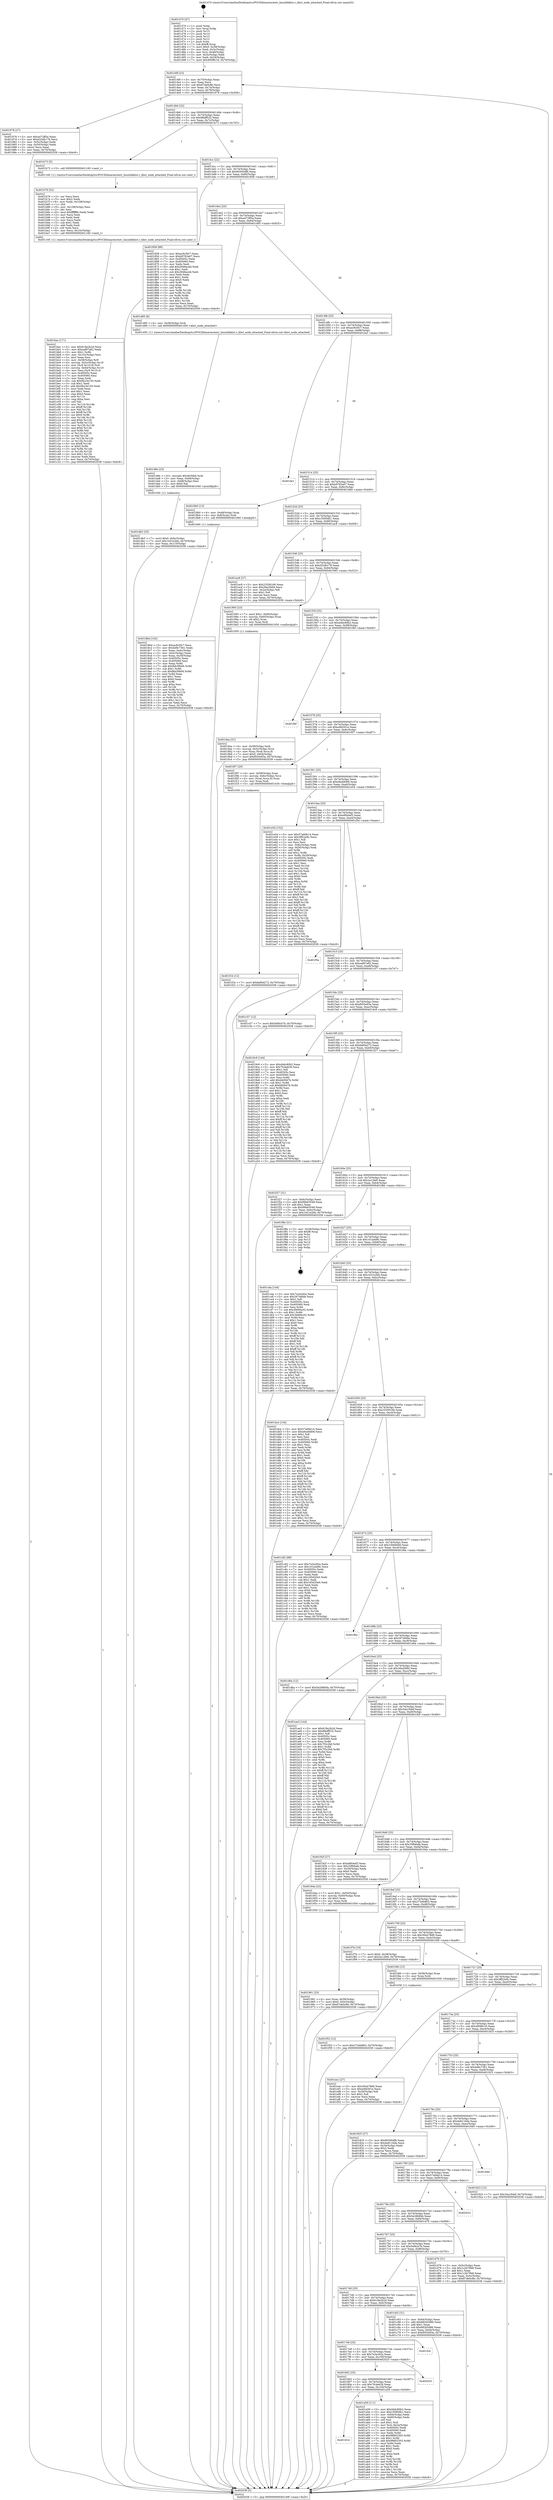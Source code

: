 digraph "0x401470" {
  label = "0x401470 (/mnt/c/Users/mathe/Desktop/tcc/POCII/binaries/extr_linuxlibklist.c_klist_node_attached_Final-ollvm.out::main(0))"
  labelloc = "t"
  node[shape=record]

  Entry [label="",width=0.3,height=0.3,shape=circle,fillcolor=black,style=filled]
  "0x40149f" [label="{
     0x40149f [23]\l
     | [instrs]\l
     &nbsp;&nbsp;0x40149f \<+3\>: mov -0x70(%rbp),%eax\l
     &nbsp;&nbsp;0x4014a2 \<+2\>: mov %eax,%ecx\l
     &nbsp;&nbsp;0x4014a4 \<+6\>: sub $0x87de0c8b,%ecx\l
     &nbsp;&nbsp;0x4014aa \<+3\>: mov %eax,-0x74(%rbp)\l
     &nbsp;&nbsp;0x4014ad \<+3\>: mov %ecx,-0x78(%rbp)\l
     &nbsp;&nbsp;0x4014b0 \<+6\>: je 0000000000401978 \<main+0x508\>\l
  }"]
  "0x401978" [label="{
     0x401978 [27]\l
     | [instrs]\l
     &nbsp;&nbsp;0x401978 \<+5\>: mov $0xa472ff3a,%eax\l
     &nbsp;&nbsp;0x40197d \<+5\>: mov $0xd32db178,%ecx\l
     &nbsp;&nbsp;0x401982 \<+3\>: mov -0x5c(%rbp),%edx\l
     &nbsp;&nbsp;0x401985 \<+3\>: cmp -0x50(%rbp),%edx\l
     &nbsp;&nbsp;0x401988 \<+3\>: cmovl %ecx,%eax\l
     &nbsp;&nbsp;0x40198b \<+3\>: mov %eax,-0x70(%rbp)\l
     &nbsp;&nbsp;0x40198e \<+5\>: jmp 0000000000402038 \<main+0xbc8\>\l
  }"]
  "0x4014b6" [label="{
     0x4014b6 [22]\l
     | [instrs]\l
     &nbsp;&nbsp;0x4014b6 \<+5\>: jmp 00000000004014bb \<main+0x4b\>\l
     &nbsp;&nbsp;0x4014bb \<+3\>: mov -0x74(%rbp),%eax\l
     &nbsp;&nbsp;0x4014be \<+5\>: sub $0x88eff532,%eax\l
     &nbsp;&nbsp;0x4014c3 \<+3\>: mov %eax,-0x7c(%rbp)\l
     &nbsp;&nbsp;0x4014c6 \<+6\>: je 0000000000401b73 \<main+0x703\>\l
  }"]
  Exit [label="",width=0.3,height=0.3,shape=circle,fillcolor=black,style=filled,peripheries=2]
  "0x401b73" [label="{
     0x401b73 [5]\l
     | [instrs]\l
     &nbsp;&nbsp;0x401b73 \<+5\>: call 0000000000401160 \<next_i\>\l
     | [calls]\l
     &nbsp;&nbsp;0x401160 \{1\} (/mnt/c/Users/mathe/Desktop/tcc/POCII/binaries/extr_linuxlibklist.c_klist_node_attached_Final-ollvm.out::next_i)\l
  }"]
  "0x4014cc" [label="{
     0x4014cc [22]\l
     | [instrs]\l
     &nbsp;&nbsp;0x4014cc \<+5\>: jmp 00000000004014d1 \<main+0x61\>\l
     &nbsp;&nbsp;0x4014d1 \<+3\>: mov -0x74(%rbp),%eax\l
     &nbsp;&nbsp;0x4014d4 \<+5\>: sub $0x90300dfb,%eax\l
     &nbsp;&nbsp;0x4014d9 \<+3\>: mov %eax,-0x80(%rbp)\l
     &nbsp;&nbsp;0x4014dc \<+6\>: je 0000000000401858 \<main+0x3e8\>\l
  }"]
  "0x401f52" [label="{
     0x401f52 [12]\l
     | [instrs]\l
     &nbsp;&nbsp;0x401f52 \<+7\>: movl $0x3744b863,-0x70(%rbp)\l
     &nbsp;&nbsp;0x401f59 \<+5\>: jmp 0000000000402038 \<main+0xbc8\>\l
  }"]
  "0x401858" [label="{
     0x401858 [88]\l
     | [instrs]\l
     &nbsp;&nbsp;0x401858 \<+5\>: mov $0xac9c5fc7,%eax\l
     &nbsp;&nbsp;0x40185d \<+5\>: mov $0xb9783a07,%ecx\l
     &nbsp;&nbsp;0x401862 \<+7\>: mov 0x40505c,%edx\l
     &nbsp;&nbsp;0x401869 \<+7\>: mov 0x405060,%esi\l
     &nbsp;&nbsp;0x401870 \<+2\>: mov %edx,%edi\l
     &nbsp;&nbsp;0x401872 \<+6\>: add $0x2948acdd,%edi\l
     &nbsp;&nbsp;0x401878 \<+3\>: sub $0x1,%edi\l
     &nbsp;&nbsp;0x40187b \<+6\>: sub $0x2948acdd,%edi\l
     &nbsp;&nbsp;0x401881 \<+3\>: imul %edi,%edx\l
     &nbsp;&nbsp;0x401884 \<+3\>: and $0x1,%edx\l
     &nbsp;&nbsp;0x401887 \<+3\>: cmp $0x0,%edx\l
     &nbsp;&nbsp;0x40188a \<+4\>: sete %r8b\l
     &nbsp;&nbsp;0x40188e \<+3\>: cmp $0xa,%esi\l
     &nbsp;&nbsp;0x401891 \<+4\>: setl %r9b\l
     &nbsp;&nbsp;0x401895 \<+3\>: mov %r8b,%r10b\l
     &nbsp;&nbsp;0x401898 \<+3\>: and %r9b,%r10b\l
     &nbsp;&nbsp;0x40189b \<+3\>: xor %r9b,%r8b\l
     &nbsp;&nbsp;0x40189e \<+3\>: or %r8b,%r10b\l
     &nbsp;&nbsp;0x4018a1 \<+4\>: test $0x1,%r10b\l
     &nbsp;&nbsp;0x4018a5 \<+3\>: cmovne %ecx,%eax\l
     &nbsp;&nbsp;0x4018a8 \<+3\>: mov %eax,-0x70(%rbp)\l
     &nbsp;&nbsp;0x4018ab \<+5\>: jmp 0000000000402038 \<main+0xbc8\>\l
  }"]
  "0x4014e2" [label="{
     0x4014e2 [25]\l
     | [instrs]\l
     &nbsp;&nbsp;0x4014e2 \<+5\>: jmp 00000000004014e7 \<main+0x77\>\l
     &nbsp;&nbsp;0x4014e7 \<+3\>: mov -0x74(%rbp),%eax\l
     &nbsp;&nbsp;0x4014ea \<+5\>: sub $0xa472ff3a,%eax\l
     &nbsp;&nbsp;0x4014ef \<+6\>: mov %eax,-0x84(%rbp)\l
     &nbsp;&nbsp;0x4014f5 \<+6\>: je 0000000000401d95 \<main+0x925\>\l
  }"]
  "0x401f1b" [label="{
     0x401f1b [12]\l
     | [instrs]\l
     &nbsp;&nbsp;0x401f1b \<+7\>: movl $0xfa80d272,-0x70(%rbp)\l
     &nbsp;&nbsp;0x401f22 \<+5\>: jmp 0000000000402038 \<main+0xbc8\>\l
  }"]
  "0x401d95" [label="{
     0x401d95 [9]\l
     | [instrs]\l
     &nbsp;&nbsp;0x401d95 \<+4\>: mov -0x58(%rbp),%rdi\l
     &nbsp;&nbsp;0x401d99 \<+5\>: call 0000000000401450 \<klist_node_attached\>\l
     | [calls]\l
     &nbsp;&nbsp;0x401450 \{1\} (/mnt/c/Users/mathe/Desktop/tcc/POCII/binaries/extr_linuxlibklist.c_klist_node_attached_Final-ollvm.out::klist_node_attached)\l
  }"]
  "0x4014fb" [label="{
     0x4014fb [25]\l
     | [instrs]\l
     &nbsp;&nbsp;0x4014fb \<+5\>: jmp 0000000000401500 \<main+0x90\>\l
     &nbsp;&nbsp;0x401500 \<+3\>: mov -0x74(%rbp),%eax\l
     &nbsp;&nbsp;0x401503 \<+5\>: sub $0xac9c5fc7,%eax\l
     &nbsp;&nbsp;0x401508 \<+6\>: mov %eax,-0x88(%rbp)\l
     &nbsp;&nbsp;0x40150e \<+6\>: je 0000000000401fa3 \<main+0xb33\>\l
  }"]
  "0x401db5" [label="{
     0x401db5 [25]\l
     | [instrs]\l
     &nbsp;&nbsp;0x401db5 \<+7\>: movl $0x0,-0x6c(%rbp)\l
     &nbsp;&nbsp;0x401dbc \<+7\>: movl $0x1e51e2bb,-0x70(%rbp)\l
     &nbsp;&nbsp;0x401dc3 \<+6\>: mov %eax,-0x110(%rbp)\l
     &nbsp;&nbsp;0x401dc9 \<+5\>: jmp 0000000000402038 \<main+0xbc8\>\l
  }"]
  "0x401fa3" [label="{
     0x401fa3\l
  }", style=dashed]
  "0x401514" [label="{
     0x401514 [25]\l
     | [instrs]\l
     &nbsp;&nbsp;0x401514 \<+5\>: jmp 0000000000401519 \<main+0xa9\>\l
     &nbsp;&nbsp;0x401519 \<+3\>: mov -0x74(%rbp),%eax\l
     &nbsp;&nbsp;0x40151c \<+5\>: sub $0xb9783a07,%eax\l
     &nbsp;&nbsp;0x401521 \<+6\>: mov %eax,-0x8c(%rbp)\l
     &nbsp;&nbsp;0x401527 \<+6\>: je 00000000004018b0 \<main+0x440\>\l
  }"]
  "0x401d9e" [label="{
     0x401d9e [23]\l
     | [instrs]\l
     &nbsp;&nbsp;0x401d9e \<+10\>: movabs $0x4030b6,%rdi\l
     &nbsp;&nbsp;0x401da8 \<+3\>: mov %eax,-0x68(%rbp)\l
     &nbsp;&nbsp;0x401dab \<+3\>: mov -0x68(%rbp),%esi\l
     &nbsp;&nbsp;0x401dae \<+2\>: mov $0x0,%al\l
     &nbsp;&nbsp;0x401db0 \<+5\>: call 0000000000401040 \<printf@plt\>\l
     | [calls]\l
     &nbsp;&nbsp;0x401040 \{1\} (unknown)\l
  }"]
  "0x4018b0" [label="{
     0x4018b0 [13]\l
     | [instrs]\l
     &nbsp;&nbsp;0x4018b0 \<+4\>: mov -0x48(%rbp),%rax\l
     &nbsp;&nbsp;0x4018b4 \<+4\>: mov 0x8(%rax),%rdi\l
     &nbsp;&nbsp;0x4018b8 \<+5\>: call 0000000000401060 \<atoi@plt\>\l
     | [calls]\l
     &nbsp;&nbsp;0x401060 \{1\} (unknown)\l
  }"]
  "0x40152d" [label="{
     0x40152d [25]\l
     | [instrs]\l
     &nbsp;&nbsp;0x40152d \<+5\>: jmp 0000000000401532 \<main+0xc2\>\l
     &nbsp;&nbsp;0x401532 \<+3\>: mov -0x74(%rbp),%eax\l
     &nbsp;&nbsp;0x401535 \<+5\>: sub $0xc3590db1,%eax\l
     &nbsp;&nbsp;0x40153a \<+6\>: mov %eax,-0x90(%rbp)\l
     &nbsp;&nbsp;0x401540 \<+6\>: je 0000000000401ac8 \<main+0x658\>\l
  }"]
  "0x401bac" [label="{
     0x401bac [171]\l
     | [instrs]\l
     &nbsp;&nbsp;0x401bac \<+5\>: mov $0x618e2b2d,%ecx\l
     &nbsp;&nbsp;0x401bb1 \<+5\>: mov $0xeaf97a62,%edx\l
     &nbsp;&nbsp;0x401bb6 \<+3\>: mov $0x1,%r8b\l
     &nbsp;&nbsp;0x401bb9 \<+6\>: mov -0x10c(%rbp),%esi\l
     &nbsp;&nbsp;0x401bbf \<+3\>: imul %eax,%esi\l
     &nbsp;&nbsp;0x401bc2 \<+4\>: mov -0x58(%rbp),%r9\l
     &nbsp;&nbsp;0x401bc6 \<+4\>: movslq -0x5c(%rbp),%r10\l
     &nbsp;&nbsp;0x401bca \<+4\>: mov (%r9,%r10,8),%r9\l
     &nbsp;&nbsp;0x401bce \<+4\>: movslq -0x64(%rbp),%r10\l
     &nbsp;&nbsp;0x401bd2 \<+4\>: mov %esi,(%r9,%r10,4)\l
     &nbsp;&nbsp;0x401bd6 \<+7\>: mov 0x40505c,%eax\l
     &nbsp;&nbsp;0x401bdd \<+7\>: mov 0x405060,%esi\l
     &nbsp;&nbsp;0x401be4 \<+2\>: mov %eax,%edi\l
     &nbsp;&nbsp;0x401be6 \<+6\>: sub $0x9b23e150,%edi\l
     &nbsp;&nbsp;0x401bec \<+3\>: sub $0x1,%edi\l
     &nbsp;&nbsp;0x401bef \<+6\>: add $0x9b23e150,%edi\l
     &nbsp;&nbsp;0x401bf5 \<+3\>: imul %edi,%eax\l
     &nbsp;&nbsp;0x401bf8 \<+3\>: and $0x1,%eax\l
     &nbsp;&nbsp;0x401bfb \<+3\>: cmp $0x0,%eax\l
     &nbsp;&nbsp;0x401bfe \<+4\>: sete %r11b\l
     &nbsp;&nbsp;0x401c02 \<+3\>: cmp $0xa,%esi\l
     &nbsp;&nbsp;0x401c05 \<+3\>: setl %bl\l
     &nbsp;&nbsp;0x401c08 \<+3\>: mov %r11b,%r14b\l
     &nbsp;&nbsp;0x401c0b \<+4\>: xor $0xff,%r14b\l
     &nbsp;&nbsp;0x401c0f \<+3\>: mov %bl,%r15b\l
     &nbsp;&nbsp;0x401c12 \<+4\>: xor $0xff,%r15b\l
     &nbsp;&nbsp;0x401c16 \<+4\>: xor $0x0,%r8b\l
     &nbsp;&nbsp;0x401c1a \<+3\>: mov %r14b,%r12b\l
     &nbsp;&nbsp;0x401c1d \<+4\>: and $0x0,%r12b\l
     &nbsp;&nbsp;0x401c21 \<+3\>: and %r8b,%r11b\l
     &nbsp;&nbsp;0x401c24 \<+3\>: mov %r15b,%r13b\l
     &nbsp;&nbsp;0x401c27 \<+4\>: and $0x0,%r13b\l
     &nbsp;&nbsp;0x401c2b \<+3\>: and %r8b,%bl\l
     &nbsp;&nbsp;0x401c2e \<+3\>: or %r11b,%r12b\l
     &nbsp;&nbsp;0x401c31 \<+3\>: or %bl,%r13b\l
     &nbsp;&nbsp;0x401c34 \<+3\>: xor %r13b,%r12b\l
     &nbsp;&nbsp;0x401c37 \<+3\>: or %r15b,%r14b\l
     &nbsp;&nbsp;0x401c3a \<+4\>: xor $0xff,%r14b\l
     &nbsp;&nbsp;0x401c3e \<+4\>: or $0x0,%r8b\l
     &nbsp;&nbsp;0x401c42 \<+3\>: and %r8b,%r14b\l
     &nbsp;&nbsp;0x401c45 \<+3\>: or %r14b,%r12b\l
     &nbsp;&nbsp;0x401c48 \<+4\>: test $0x1,%r12b\l
     &nbsp;&nbsp;0x401c4c \<+3\>: cmovne %edx,%ecx\l
     &nbsp;&nbsp;0x401c4f \<+3\>: mov %ecx,-0x70(%rbp)\l
     &nbsp;&nbsp;0x401c52 \<+5\>: jmp 0000000000402038 \<main+0xbc8\>\l
  }"]
  "0x401ac8" [label="{
     0x401ac8 [27]\l
     | [instrs]\l
     &nbsp;&nbsp;0x401ac8 \<+5\>: mov $0x23356166,%eax\l
     &nbsp;&nbsp;0x401acd \<+5\>: mov $0x26a2f484,%ecx\l
     &nbsp;&nbsp;0x401ad2 \<+3\>: mov -0x2a(%rbp),%dl\l
     &nbsp;&nbsp;0x401ad5 \<+3\>: test $0x1,%dl\l
     &nbsp;&nbsp;0x401ad8 \<+3\>: cmovne %ecx,%eax\l
     &nbsp;&nbsp;0x401adb \<+3\>: mov %eax,-0x70(%rbp)\l
     &nbsp;&nbsp;0x401ade \<+5\>: jmp 0000000000402038 \<main+0xbc8\>\l
  }"]
  "0x401546" [label="{
     0x401546 [25]\l
     | [instrs]\l
     &nbsp;&nbsp;0x401546 \<+5\>: jmp 000000000040154b \<main+0xdb\>\l
     &nbsp;&nbsp;0x40154b \<+3\>: mov -0x74(%rbp),%eax\l
     &nbsp;&nbsp;0x40154e \<+5\>: sub $0xd32db178,%eax\l
     &nbsp;&nbsp;0x401553 \<+6\>: mov %eax,-0x94(%rbp)\l
     &nbsp;&nbsp;0x401559 \<+6\>: je 0000000000401993 \<main+0x523\>\l
  }"]
  "0x401b78" [label="{
     0x401b78 [52]\l
     | [instrs]\l
     &nbsp;&nbsp;0x401b78 \<+2\>: xor %ecx,%ecx\l
     &nbsp;&nbsp;0x401b7a \<+5\>: mov $0x2,%edx\l
     &nbsp;&nbsp;0x401b7f \<+6\>: mov %edx,-0x108(%rbp)\l
     &nbsp;&nbsp;0x401b85 \<+1\>: cltd\l
     &nbsp;&nbsp;0x401b86 \<+6\>: mov -0x108(%rbp),%esi\l
     &nbsp;&nbsp;0x401b8c \<+2\>: idiv %esi\l
     &nbsp;&nbsp;0x401b8e \<+6\>: imul $0xfffffffe,%edx,%edx\l
     &nbsp;&nbsp;0x401b94 \<+2\>: mov %ecx,%edi\l
     &nbsp;&nbsp;0x401b96 \<+2\>: sub %edx,%edi\l
     &nbsp;&nbsp;0x401b98 \<+2\>: mov %ecx,%edx\l
     &nbsp;&nbsp;0x401b9a \<+3\>: sub $0x1,%edx\l
     &nbsp;&nbsp;0x401b9d \<+2\>: add %edx,%edi\l
     &nbsp;&nbsp;0x401b9f \<+2\>: sub %edi,%ecx\l
     &nbsp;&nbsp;0x401ba1 \<+6\>: mov %ecx,-0x10c(%rbp)\l
     &nbsp;&nbsp;0x401ba7 \<+5\>: call 0000000000401160 \<next_i\>\l
     | [calls]\l
     &nbsp;&nbsp;0x401160 \{1\} (/mnt/c/Users/mathe/Desktop/tcc/POCII/binaries/extr_linuxlibklist.c_klist_node_attached_Final-ollvm.out::next_i)\l
  }"]
  "0x401993" [label="{
     0x401993 [23]\l
     | [instrs]\l
     &nbsp;&nbsp;0x401993 \<+7\>: movl $0x1,-0x60(%rbp)\l
     &nbsp;&nbsp;0x40199a \<+4\>: movslq -0x60(%rbp),%rax\l
     &nbsp;&nbsp;0x40199e \<+4\>: shl $0x2,%rax\l
     &nbsp;&nbsp;0x4019a2 \<+3\>: mov %rax,%rdi\l
     &nbsp;&nbsp;0x4019a5 \<+5\>: call 0000000000401050 \<malloc@plt\>\l
     | [calls]\l
     &nbsp;&nbsp;0x401050 \{1\} (unknown)\l
  }"]
  "0x40155f" [label="{
     0x40155f [25]\l
     | [instrs]\l
     &nbsp;&nbsp;0x40155f \<+5\>: jmp 0000000000401564 \<main+0xf4\>\l
     &nbsp;&nbsp;0x401564 \<+3\>: mov -0x74(%rbp),%eax\l
     &nbsp;&nbsp;0x401567 \<+5\>: sub $0xd4dc80b2,%eax\l
     &nbsp;&nbsp;0x40156c \<+6\>: mov %eax,-0x98(%rbp)\l
     &nbsp;&nbsp;0x401572 \<+6\>: je 0000000000401fbf \<main+0xb4f\>\l
  }"]
  "0x40181b" [label="{
     0x40181b\l
  }", style=dashed]
  "0x401fbf" [label="{
     0x401fbf\l
  }", style=dashed]
  "0x401578" [label="{
     0x401578 [25]\l
     | [instrs]\l
     &nbsp;&nbsp;0x401578 \<+5\>: jmp 000000000040157d \<main+0x10d\>\l
     &nbsp;&nbsp;0x40157d \<+3\>: mov -0x74(%rbp),%eax\l
     &nbsp;&nbsp;0x401580 \<+5\>: sub $0xe4fd301e,%eax\l
     &nbsp;&nbsp;0x401585 \<+6\>: mov %eax,-0x9c(%rbp)\l
     &nbsp;&nbsp;0x40158b \<+6\>: je 0000000000401f07 \<main+0xa97\>\l
  }"]
  "0x401a59" [label="{
     0x401a59 [111]\l
     | [instrs]\l
     &nbsp;&nbsp;0x401a59 \<+5\>: mov $0xd4dc80b2,%eax\l
     &nbsp;&nbsp;0x401a5e \<+5\>: mov $0xc3590db1,%ecx\l
     &nbsp;&nbsp;0x401a63 \<+3\>: mov -0x64(%rbp),%edx\l
     &nbsp;&nbsp;0x401a66 \<+3\>: cmp -0x60(%rbp),%edx\l
     &nbsp;&nbsp;0x401a69 \<+4\>: setl %sil\l
     &nbsp;&nbsp;0x401a6d \<+4\>: and $0x1,%sil\l
     &nbsp;&nbsp;0x401a71 \<+4\>: mov %sil,-0x2a(%rbp)\l
     &nbsp;&nbsp;0x401a75 \<+7\>: mov 0x40505c,%edx\l
     &nbsp;&nbsp;0x401a7c \<+7\>: mov 0x405060,%edi\l
     &nbsp;&nbsp;0x401a83 \<+3\>: mov %edx,%r8d\l
     &nbsp;&nbsp;0x401a86 \<+7\>: sub $0x98802303,%r8d\l
     &nbsp;&nbsp;0x401a8d \<+4\>: sub $0x1,%r8d\l
     &nbsp;&nbsp;0x401a91 \<+7\>: add $0x98802303,%r8d\l
     &nbsp;&nbsp;0x401a98 \<+4\>: imul %r8d,%edx\l
     &nbsp;&nbsp;0x401a9c \<+3\>: and $0x1,%edx\l
     &nbsp;&nbsp;0x401a9f \<+3\>: cmp $0x0,%edx\l
     &nbsp;&nbsp;0x401aa2 \<+4\>: sete %sil\l
     &nbsp;&nbsp;0x401aa6 \<+3\>: cmp $0xa,%edi\l
     &nbsp;&nbsp;0x401aa9 \<+4\>: setl %r9b\l
     &nbsp;&nbsp;0x401aad \<+3\>: mov %sil,%r10b\l
     &nbsp;&nbsp;0x401ab0 \<+3\>: and %r9b,%r10b\l
     &nbsp;&nbsp;0x401ab3 \<+3\>: xor %r9b,%sil\l
     &nbsp;&nbsp;0x401ab6 \<+3\>: or %sil,%r10b\l
     &nbsp;&nbsp;0x401ab9 \<+4\>: test $0x1,%r10b\l
     &nbsp;&nbsp;0x401abd \<+3\>: cmovne %ecx,%eax\l
     &nbsp;&nbsp;0x401ac0 \<+3\>: mov %eax,-0x70(%rbp)\l
     &nbsp;&nbsp;0x401ac3 \<+5\>: jmp 0000000000402038 \<main+0xbc8\>\l
  }"]
  "0x401f07" [label="{
     0x401f07 [20]\l
     | [instrs]\l
     &nbsp;&nbsp;0x401f07 \<+4\>: mov -0x58(%rbp),%rax\l
     &nbsp;&nbsp;0x401f0b \<+4\>: movslq -0x6c(%rbp),%rcx\l
     &nbsp;&nbsp;0x401f0f \<+4\>: mov (%rax,%rcx,8),%rax\l
     &nbsp;&nbsp;0x401f13 \<+3\>: mov %rax,%rdi\l
     &nbsp;&nbsp;0x401f16 \<+5\>: call 0000000000401030 \<free@plt\>\l
     | [calls]\l
     &nbsp;&nbsp;0x401030 \{1\} (unknown)\l
  }"]
  "0x401591" [label="{
     0x401591 [25]\l
     | [instrs]\l
     &nbsp;&nbsp;0x401591 \<+5\>: jmp 0000000000401596 \<main+0x126\>\l
     &nbsp;&nbsp;0x401596 \<+3\>: mov -0x74(%rbp),%eax\l
     &nbsp;&nbsp;0x401599 \<+5\>: sub $0xe6a49d06,%eax\l
     &nbsp;&nbsp;0x40159e \<+6\>: mov %eax,-0xa0(%rbp)\l
     &nbsp;&nbsp;0x4015a4 \<+6\>: je 0000000000401e54 \<main+0x9e4\>\l
  }"]
  "0x401802" [label="{
     0x401802 [25]\l
     | [instrs]\l
     &nbsp;&nbsp;0x401802 \<+5\>: jmp 0000000000401807 \<main+0x397\>\l
     &nbsp;&nbsp;0x401807 \<+3\>: mov -0x74(%rbp),%eax\l
     &nbsp;&nbsp;0x40180a \<+5\>: sub $0x7fc4e628,%eax\l
     &nbsp;&nbsp;0x40180f \<+6\>: mov %eax,-0x104(%rbp)\l
     &nbsp;&nbsp;0x401815 \<+6\>: je 0000000000401a59 \<main+0x5e9\>\l
  }"]
  "0x401e54" [label="{
     0x401e54 [152]\l
     | [instrs]\l
     &nbsp;&nbsp;0x401e54 \<+5\>: mov $0x57a94b14,%eax\l
     &nbsp;&nbsp;0x401e59 \<+5\>: mov $0x3ff22e9c,%ecx\l
     &nbsp;&nbsp;0x401e5e \<+2\>: mov $0x1,%dl\l
     &nbsp;&nbsp;0x401e60 \<+2\>: xor %esi,%esi\l
     &nbsp;&nbsp;0x401e62 \<+3\>: mov -0x6c(%rbp),%edi\l
     &nbsp;&nbsp;0x401e65 \<+3\>: cmp -0x50(%rbp),%edi\l
     &nbsp;&nbsp;0x401e68 \<+4\>: setl %r8b\l
     &nbsp;&nbsp;0x401e6c \<+4\>: and $0x1,%r8b\l
     &nbsp;&nbsp;0x401e70 \<+4\>: mov %r8b,-0x29(%rbp)\l
     &nbsp;&nbsp;0x401e74 \<+7\>: mov 0x40505c,%edi\l
     &nbsp;&nbsp;0x401e7b \<+8\>: mov 0x405060,%r9d\l
     &nbsp;&nbsp;0x401e83 \<+3\>: sub $0x1,%esi\l
     &nbsp;&nbsp;0x401e86 \<+3\>: mov %edi,%r10d\l
     &nbsp;&nbsp;0x401e89 \<+3\>: add %esi,%r10d\l
     &nbsp;&nbsp;0x401e8c \<+4\>: imul %r10d,%edi\l
     &nbsp;&nbsp;0x401e90 \<+3\>: and $0x1,%edi\l
     &nbsp;&nbsp;0x401e93 \<+3\>: cmp $0x0,%edi\l
     &nbsp;&nbsp;0x401e96 \<+4\>: sete %r8b\l
     &nbsp;&nbsp;0x401e9a \<+4\>: cmp $0xa,%r9d\l
     &nbsp;&nbsp;0x401e9e \<+4\>: setl %r11b\l
     &nbsp;&nbsp;0x401ea2 \<+3\>: mov %r8b,%bl\l
     &nbsp;&nbsp;0x401ea5 \<+3\>: xor $0xff,%bl\l
     &nbsp;&nbsp;0x401ea8 \<+3\>: mov %r11b,%r14b\l
     &nbsp;&nbsp;0x401eab \<+4\>: xor $0xff,%r14b\l
     &nbsp;&nbsp;0x401eaf \<+3\>: xor $0x1,%dl\l
     &nbsp;&nbsp;0x401eb2 \<+3\>: mov %bl,%r15b\l
     &nbsp;&nbsp;0x401eb5 \<+4\>: and $0xff,%r15b\l
     &nbsp;&nbsp;0x401eb9 \<+3\>: and %dl,%r8b\l
     &nbsp;&nbsp;0x401ebc \<+3\>: mov %r14b,%r12b\l
     &nbsp;&nbsp;0x401ebf \<+4\>: and $0xff,%r12b\l
     &nbsp;&nbsp;0x401ec3 \<+3\>: and %dl,%r11b\l
     &nbsp;&nbsp;0x401ec6 \<+3\>: or %r8b,%r15b\l
     &nbsp;&nbsp;0x401ec9 \<+3\>: or %r11b,%r12b\l
     &nbsp;&nbsp;0x401ecc \<+3\>: xor %r12b,%r15b\l
     &nbsp;&nbsp;0x401ecf \<+3\>: or %r14b,%bl\l
     &nbsp;&nbsp;0x401ed2 \<+3\>: xor $0xff,%bl\l
     &nbsp;&nbsp;0x401ed5 \<+3\>: or $0x1,%dl\l
     &nbsp;&nbsp;0x401ed8 \<+2\>: and %dl,%bl\l
     &nbsp;&nbsp;0x401eda \<+3\>: or %bl,%r15b\l
     &nbsp;&nbsp;0x401edd \<+4\>: test $0x1,%r15b\l
     &nbsp;&nbsp;0x401ee1 \<+3\>: cmovne %ecx,%eax\l
     &nbsp;&nbsp;0x401ee4 \<+3\>: mov %eax,-0x70(%rbp)\l
     &nbsp;&nbsp;0x401ee7 \<+5\>: jmp 0000000000402038 \<main+0xbc8\>\l
  }"]
  "0x4015aa" [label="{
     0x4015aa [25]\l
     | [instrs]\l
     &nbsp;&nbsp;0x4015aa \<+5\>: jmp 00000000004015af \<main+0x13f\>\l
     &nbsp;&nbsp;0x4015af \<+3\>: mov -0x74(%rbp),%eax\l
     &nbsp;&nbsp;0x4015b2 \<+5\>: sub $0xe9f44ef3,%eax\l
     &nbsp;&nbsp;0x4015b7 \<+6\>: mov %eax,-0xa4(%rbp)\l
     &nbsp;&nbsp;0x4015bd \<+6\>: je 0000000000401f5e \<main+0xaee\>\l
  }"]
  "0x402025" [label="{
     0x402025\l
  }", style=dashed]
  "0x401f5e" [label="{
     0x401f5e\l
  }", style=dashed]
  "0x4015c3" [label="{
     0x4015c3 [25]\l
     | [instrs]\l
     &nbsp;&nbsp;0x4015c3 \<+5\>: jmp 00000000004015c8 \<main+0x158\>\l
     &nbsp;&nbsp;0x4015c8 \<+3\>: mov -0x74(%rbp),%eax\l
     &nbsp;&nbsp;0x4015cb \<+5\>: sub $0xeaf97a62,%eax\l
     &nbsp;&nbsp;0x4015d0 \<+6\>: mov %eax,-0xa8(%rbp)\l
     &nbsp;&nbsp;0x4015d6 \<+6\>: je 0000000000401c57 \<main+0x7e7\>\l
  }"]
  "0x4017e9" [label="{
     0x4017e9 [25]\l
     | [instrs]\l
     &nbsp;&nbsp;0x4017e9 \<+5\>: jmp 00000000004017ee \<main+0x37e\>\l
     &nbsp;&nbsp;0x4017ee \<+3\>: mov -0x74(%rbp),%eax\l
     &nbsp;&nbsp;0x4017f1 \<+5\>: sub $0x7e2ec92a,%eax\l
     &nbsp;&nbsp;0x4017f6 \<+6\>: mov %eax,-0x100(%rbp)\l
     &nbsp;&nbsp;0x4017fc \<+6\>: je 0000000000402025 \<main+0xbb5\>\l
  }"]
  "0x401c57" [label="{
     0x401c57 [12]\l
     | [instrs]\l
     &nbsp;&nbsp;0x401c57 \<+7\>: movl $0x5ef4cb7b,-0x70(%rbp)\l
     &nbsp;&nbsp;0x401c5e \<+5\>: jmp 0000000000402038 \<main+0xbc8\>\l
  }"]
  "0x4015dc" [label="{
     0x4015dc [25]\l
     | [instrs]\l
     &nbsp;&nbsp;0x4015dc \<+5\>: jmp 00000000004015e1 \<main+0x171\>\l
     &nbsp;&nbsp;0x4015e1 \<+3\>: mov -0x74(%rbp),%eax\l
     &nbsp;&nbsp;0x4015e4 \<+5\>: sub $0xf055e93a,%eax\l
     &nbsp;&nbsp;0x4015e9 \<+6\>: mov %eax,-0xac(%rbp)\l
     &nbsp;&nbsp;0x4015ef \<+6\>: je 00000000004019c9 \<main+0x559\>\l
  }"]
  "0x401fcb" [label="{
     0x401fcb\l
  }", style=dashed]
  "0x4019c9" [label="{
     0x4019c9 [144]\l
     | [instrs]\l
     &nbsp;&nbsp;0x4019c9 \<+5\>: mov $0xd4dc80b2,%eax\l
     &nbsp;&nbsp;0x4019ce \<+5\>: mov $0x7fc4e628,%ecx\l
     &nbsp;&nbsp;0x4019d3 \<+2\>: mov $0x1,%dl\l
     &nbsp;&nbsp;0x4019d5 \<+7\>: mov 0x40505c,%esi\l
     &nbsp;&nbsp;0x4019dc \<+7\>: mov 0x405060,%edi\l
     &nbsp;&nbsp;0x4019e3 \<+3\>: mov %esi,%r8d\l
     &nbsp;&nbsp;0x4019e6 \<+7\>: add $0xbb0947b,%r8d\l
     &nbsp;&nbsp;0x4019ed \<+4\>: sub $0x1,%r8d\l
     &nbsp;&nbsp;0x4019f1 \<+7\>: sub $0xbb0947b,%r8d\l
     &nbsp;&nbsp;0x4019f8 \<+4\>: imul %r8d,%esi\l
     &nbsp;&nbsp;0x4019fc \<+3\>: and $0x1,%esi\l
     &nbsp;&nbsp;0x4019ff \<+3\>: cmp $0x0,%esi\l
     &nbsp;&nbsp;0x401a02 \<+4\>: sete %r9b\l
     &nbsp;&nbsp;0x401a06 \<+3\>: cmp $0xa,%edi\l
     &nbsp;&nbsp;0x401a09 \<+4\>: setl %r10b\l
     &nbsp;&nbsp;0x401a0d \<+3\>: mov %r9b,%r11b\l
     &nbsp;&nbsp;0x401a10 \<+4\>: xor $0xff,%r11b\l
     &nbsp;&nbsp;0x401a14 \<+3\>: mov %r10b,%bl\l
     &nbsp;&nbsp;0x401a17 \<+3\>: xor $0xff,%bl\l
     &nbsp;&nbsp;0x401a1a \<+3\>: xor $0x1,%dl\l
     &nbsp;&nbsp;0x401a1d \<+3\>: mov %r11b,%r14b\l
     &nbsp;&nbsp;0x401a20 \<+4\>: and $0xff,%r14b\l
     &nbsp;&nbsp;0x401a24 \<+3\>: and %dl,%r9b\l
     &nbsp;&nbsp;0x401a27 \<+3\>: mov %bl,%r15b\l
     &nbsp;&nbsp;0x401a2a \<+4\>: and $0xff,%r15b\l
     &nbsp;&nbsp;0x401a2e \<+3\>: and %dl,%r10b\l
     &nbsp;&nbsp;0x401a31 \<+3\>: or %r9b,%r14b\l
     &nbsp;&nbsp;0x401a34 \<+3\>: or %r10b,%r15b\l
     &nbsp;&nbsp;0x401a37 \<+3\>: xor %r15b,%r14b\l
     &nbsp;&nbsp;0x401a3a \<+3\>: or %bl,%r11b\l
     &nbsp;&nbsp;0x401a3d \<+4\>: xor $0xff,%r11b\l
     &nbsp;&nbsp;0x401a41 \<+3\>: or $0x1,%dl\l
     &nbsp;&nbsp;0x401a44 \<+3\>: and %dl,%r11b\l
     &nbsp;&nbsp;0x401a47 \<+3\>: or %r11b,%r14b\l
     &nbsp;&nbsp;0x401a4a \<+4\>: test $0x1,%r14b\l
     &nbsp;&nbsp;0x401a4e \<+3\>: cmovne %ecx,%eax\l
     &nbsp;&nbsp;0x401a51 \<+3\>: mov %eax,-0x70(%rbp)\l
     &nbsp;&nbsp;0x401a54 \<+5\>: jmp 0000000000402038 \<main+0xbc8\>\l
  }"]
  "0x4015f5" [label="{
     0x4015f5 [25]\l
     | [instrs]\l
     &nbsp;&nbsp;0x4015f5 \<+5\>: jmp 00000000004015fa \<main+0x18a\>\l
     &nbsp;&nbsp;0x4015fa \<+3\>: mov -0x74(%rbp),%eax\l
     &nbsp;&nbsp;0x4015fd \<+5\>: sub $0xfa80d272,%eax\l
     &nbsp;&nbsp;0x401602 \<+6\>: mov %eax,-0xb0(%rbp)\l
     &nbsp;&nbsp;0x401608 \<+6\>: je 0000000000401f27 \<main+0xab7\>\l
  }"]
  "0x4017d0" [label="{
     0x4017d0 [25]\l
     | [instrs]\l
     &nbsp;&nbsp;0x4017d0 \<+5\>: jmp 00000000004017d5 \<main+0x365\>\l
     &nbsp;&nbsp;0x4017d5 \<+3\>: mov -0x74(%rbp),%eax\l
     &nbsp;&nbsp;0x4017d8 \<+5\>: sub $0x618e2b2d,%eax\l
     &nbsp;&nbsp;0x4017dd \<+6\>: mov %eax,-0xfc(%rbp)\l
     &nbsp;&nbsp;0x4017e3 \<+6\>: je 0000000000401fcb \<main+0xb5b\>\l
  }"]
  "0x401f27" [label="{
     0x401f27 [31]\l
     | [instrs]\l
     &nbsp;&nbsp;0x401f27 \<+3\>: mov -0x6c(%rbp),%eax\l
     &nbsp;&nbsp;0x401f2a \<+5\>: add $0x99b63548,%eax\l
     &nbsp;&nbsp;0x401f2f \<+3\>: add $0x1,%eax\l
     &nbsp;&nbsp;0x401f32 \<+5\>: sub $0x99b63548,%eax\l
     &nbsp;&nbsp;0x401f37 \<+3\>: mov %eax,-0x6c(%rbp)\l
     &nbsp;&nbsp;0x401f3a \<+7\>: movl $0x1e51e2bb,-0x70(%rbp)\l
     &nbsp;&nbsp;0x401f41 \<+5\>: jmp 0000000000402038 \<main+0xbc8\>\l
  }"]
  "0x40160e" [label="{
     0x40160e [25]\l
     | [instrs]\l
     &nbsp;&nbsp;0x40160e \<+5\>: jmp 0000000000401613 \<main+0x1a3\>\l
     &nbsp;&nbsp;0x401613 \<+3\>: mov -0x74(%rbp),%eax\l
     &nbsp;&nbsp;0x401616 \<+5\>: sub $0x2e12fe6,%eax\l
     &nbsp;&nbsp;0x40161b \<+6\>: mov %eax,-0xb4(%rbp)\l
     &nbsp;&nbsp;0x401621 \<+6\>: je 0000000000401f8e \<main+0xb1e\>\l
  }"]
  "0x401c63" [label="{
     0x401c63 [31]\l
     | [instrs]\l
     &nbsp;&nbsp;0x401c63 \<+3\>: mov -0x64(%rbp),%eax\l
     &nbsp;&nbsp;0x401c66 \<+5\>: add $0x682b5d86,%eax\l
     &nbsp;&nbsp;0x401c6b \<+3\>: add $0x1,%eax\l
     &nbsp;&nbsp;0x401c6e \<+5\>: sub $0x682b5d86,%eax\l
     &nbsp;&nbsp;0x401c73 \<+3\>: mov %eax,-0x64(%rbp)\l
     &nbsp;&nbsp;0x401c76 \<+7\>: movl $0xf055e93a,-0x70(%rbp)\l
     &nbsp;&nbsp;0x401c7d \<+5\>: jmp 0000000000402038 \<main+0xbc8\>\l
  }"]
  "0x401f8e" [label="{
     0x401f8e [21]\l
     | [instrs]\l
     &nbsp;&nbsp;0x401f8e \<+3\>: mov -0x38(%rbp),%eax\l
     &nbsp;&nbsp;0x401f91 \<+7\>: add $0xf8,%rsp\l
     &nbsp;&nbsp;0x401f98 \<+1\>: pop %rbx\l
     &nbsp;&nbsp;0x401f99 \<+2\>: pop %r12\l
     &nbsp;&nbsp;0x401f9b \<+2\>: pop %r13\l
     &nbsp;&nbsp;0x401f9d \<+2\>: pop %r14\l
     &nbsp;&nbsp;0x401f9f \<+2\>: pop %r15\l
     &nbsp;&nbsp;0x401fa1 \<+1\>: pop %rbp\l
     &nbsp;&nbsp;0x401fa2 \<+1\>: ret\l
  }"]
  "0x401627" [label="{
     0x401627 [25]\l
     | [instrs]\l
     &nbsp;&nbsp;0x401627 \<+5\>: jmp 000000000040162c \<main+0x1bc\>\l
     &nbsp;&nbsp;0x40162c \<+3\>: mov -0x74(%rbp),%eax\l
     &nbsp;&nbsp;0x40162f \<+5\>: sub $0x101a4d9c,%eax\l
     &nbsp;&nbsp;0x401634 \<+6\>: mov %eax,-0xb8(%rbp)\l
     &nbsp;&nbsp;0x40163a \<+6\>: je 0000000000401cda \<main+0x86a\>\l
  }"]
  "0x4017b7" [label="{
     0x4017b7 [25]\l
     | [instrs]\l
     &nbsp;&nbsp;0x4017b7 \<+5\>: jmp 00000000004017bc \<main+0x34c\>\l
     &nbsp;&nbsp;0x4017bc \<+3\>: mov -0x74(%rbp),%eax\l
     &nbsp;&nbsp;0x4017bf \<+5\>: sub $0x5ef4cb7b,%eax\l
     &nbsp;&nbsp;0x4017c4 \<+6\>: mov %eax,-0xf8(%rbp)\l
     &nbsp;&nbsp;0x4017ca \<+6\>: je 0000000000401c63 \<main+0x7f3\>\l
  }"]
  "0x401cda" [label="{
     0x401cda [144]\l
     | [instrs]\l
     &nbsp;&nbsp;0x401cda \<+5\>: mov $0x7e2ec92a,%eax\l
     &nbsp;&nbsp;0x401cdf \<+5\>: mov $0x26746fde,%ecx\l
     &nbsp;&nbsp;0x401ce4 \<+2\>: mov $0x1,%dl\l
     &nbsp;&nbsp;0x401ce6 \<+7\>: mov 0x40505c,%esi\l
     &nbsp;&nbsp;0x401ced \<+7\>: mov 0x405060,%edi\l
     &nbsp;&nbsp;0x401cf4 \<+3\>: mov %esi,%r8d\l
     &nbsp;&nbsp;0x401cf7 \<+7\>: sub $0x3b694c02,%r8d\l
     &nbsp;&nbsp;0x401cfe \<+4\>: sub $0x1,%r8d\l
     &nbsp;&nbsp;0x401d02 \<+7\>: add $0x3b694c02,%r8d\l
     &nbsp;&nbsp;0x401d09 \<+4\>: imul %r8d,%esi\l
     &nbsp;&nbsp;0x401d0d \<+3\>: and $0x1,%esi\l
     &nbsp;&nbsp;0x401d10 \<+3\>: cmp $0x0,%esi\l
     &nbsp;&nbsp;0x401d13 \<+4\>: sete %r9b\l
     &nbsp;&nbsp;0x401d17 \<+3\>: cmp $0xa,%edi\l
     &nbsp;&nbsp;0x401d1a \<+4\>: setl %r10b\l
     &nbsp;&nbsp;0x401d1e \<+3\>: mov %r9b,%r11b\l
     &nbsp;&nbsp;0x401d21 \<+4\>: xor $0xff,%r11b\l
     &nbsp;&nbsp;0x401d25 \<+3\>: mov %r10b,%bl\l
     &nbsp;&nbsp;0x401d28 \<+3\>: xor $0xff,%bl\l
     &nbsp;&nbsp;0x401d2b \<+3\>: xor $0x1,%dl\l
     &nbsp;&nbsp;0x401d2e \<+3\>: mov %r11b,%r14b\l
     &nbsp;&nbsp;0x401d31 \<+4\>: and $0xff,%r14b\l
     &nbsp;&nbsp;0x401d35 \<+3\>: and %dl,%r9b\l
     &nbsp;&nbsp;0x401d38 \<+3\>: mov %bl,%r15b\l
     &nbsp;&nbsp;0x401d3b \<+4\>: and $0xff,%r15b\l
     &nbsp;&nbsp;0x401d3f \<+3\>: and %dl,%r10b\l
     &nbsp;&nbsp;0x401d42 \<+3\>: or %r9b,%r14b\l
     &nbsp;&nbsp;0x401d45 \<+3\>: or %r10b,%r15b\l
     &nbsp;&nbsp;0x401d48 \<+3\>: xor %r15b,%r14b\l
     &nbsp;&nbsp;0x401d4b \<+3\>: or %bl,%r11b\l
     &nbsp;&nbsp;0x401d4e \<+4\>: xor $0xff,%r11b\l
     &nbsp;&nbsp;0x401d52 \<+3\>: or $0x1,%dl\l
     &nbsp;&nbsp;0x401d55 \<+3\>: and %dl,%r11b\l
     &nbsp;&nbsp;0x401d58 \<+3\>: or %r11b,%r14b\l
     &nbsp;&nbsp;0x401d5b \<+4\>: test $0x1,%r14b\l
     &nbsp;&nbsp;0x401d5f \<+3\>: cmovne %ecx,%eax\l
     &nbsp;&nbsp;0x401d62 \<+3\>: mov %eax,-0x70(%rbp)\l
     &nbsp;&nbsp;0x401d65 \<+5\>: jmp 0000000000402038 \<main+0xbc8\>\l
  }"]
  "0x401640" [label="{
     0x401640 [25]\l
     | [instrs]\l
     &nbsp;&nbsp;0x401640 \<+5\>: jmp 0000000000401645 \<main+0x1d5\>\l
     &nbsp;&nbsp;0x401645 \<+3\>: mov -0x74(%rbp),%eax\l
     &nbsp;&nbsp;0x401648 \<+5\>: sub $0x1e51e2bb,%eax\l
     &nbsp;&nbsp;0x40164d \<+6\>: mov %eax,-0xbc(%rbp)\l
     &nbsp;&nbsp;0x401653 \<+6\>: je 0000000000401dce \<main+0x95e\>\l
  }"]
  "0x401d76" [label="{
     0x401d76 [31]\l
     | [instrs]\l
     &nbsp;&nbsp;0x401d76 \<+3\>: mov -0x5c(%rbp),%eax\l
     &nbsp;&nbsp;0x401d79 \<+5\>: sub $0x1c2b79b8,%eax\l
     &nbsp;&nbsp;0x401d7e \<+3\>: add $0x1,%eax\l
     &nbsp;&nbsp;0x401d81 \<+5\>: add $0x1c2b79b8,%eax\l
     &nbsp;&nbsp;0x401d86 \<+3\>: mov %eax,-0x5c(%rbp)\l
     &nbsp;&nbsp;0x401d89 \<+7\>: movl $0x87de0c8b,-0x70(%rbp)\l
     &nbsp;&nbsp;0x401d90 \<+5\>: jmp 0000000000402038 \<main+0xbc8\>\l
  }"]
  "0x401dce" [label="{
     0x401dce [134]\l
     | [instrs]\l
     &nbsp;&nbsp;0x401dce \<+5\>: mov $0x57a94b14,%eax\l
     &nbsp;&nbsp;0x401dd3 \<+5\>: mov $0xe6a49d06,%ecx\l
     &nbsp;&nbsp;0x401dd8 \<+2\>: mov $0x1,%dl\l
     &nbsp;&nbsp;0x401dda \<+2\>: xor %esi,%esi\l
     &nbsp;&nbsp;0x401ddc \<+7\>: mov 0x40505c,%edi\l
     &nbsp;&nbsp;0x401de3 \<+8\>: mov 0x405060,%r8d\l
     &nbsp;&nbsp;0x401deb \<+3\>: sub $0x1,%esi\l
     &nbsp;&nbsp;0x401dee \<+3\>: mov %edi,%r9d\l
     &nbsp;&nbsp;0x401df1 \<+3\>: add %esi,%r9d\l
     &nbsp;&nbsp;0x401df4 \<+4\>: imul %r9d,%edi\l
     &nbsp;&nbsp;0x401df8 \<+3\>: and $0x1,%edi\l
     &nbsp;&nbsp;0x401dfb \<+3\>: cmp $0x0,%edi\l
     &nbsp;&nbsp;0x401dfe \<+4\>: sete %r10b\l
     &nbsp;&nbsp;0x401e02 \<+4\>: cmp $0xa,%r8d\l
     &nbsp;&nbsp;0x401e06 \<+4\>: setl %r11b\l
     &nbsp;&nbsp;0x401e0a \<+3\>: mov %r10b,%bl\l
     &nbsp;&nbsp;0x401e0d \<+3\>: xor $0xff,%bl\l
     &nbsp;&nbsp;0x401e10 \<+3\>: mov %r11b,%r14b\l
     &nbsp;&nbsp;0x401e13 \<+4\>: xor $0xff,%r14b\l
     &nbsp;&nbsp;0x401e17 \<+3\>: xor $0x1,%dl\l
     &nbsp;&nbsp;0x401e1a \<+3\>: mov %bl,%r15b\l
     &nbsp;&nbsp;0x401e1d \<+4\>: and $0xff,%r15b\l
     &nbsp;&nbsp;0x401e21 \<+3\>: and %dl,%r10b\l
     &nbsp;&nbsp;0x401e24 \<+3\>: mov %r14b,%r12b\l
     &nbsp;&nbsp;0x401e27 \<+4\>: and $0xff,%r12b\l
     &nbsp;&nbsp;0x401e2b \<+3\>: and %dl,%r11b\l
     &nbsp;&nbsp;0x401e2e \<+3\>: or %r10b,%r15b\l
     &nbsp;&nbsp;0x401e31 \<+3\>: or %r11b,%r12b\l
     &nbsp;&nbsp;0x401e34 \<+3\>: xor %r12b,%r15b\l
     &nbsp;&nbsp;0x401e37 \<+3\>: or %r14b,%bl\l
     &nbsp;&nbsp;0x401e3a \<+3\>: xor $0xff,%bl\l
     &nbsp;&nbsp;0x401e3d \<+3\>: or $0x1,%dl\l
     &nbsp;&nbsp;0x401e40 \<+2\>: and %dl,%bl\l
     &nbsp;&nbsp;0x401e42 \<+3\>: or %bl,%r15b\l
     &nbsp;&nbsp;0x401e45 \<+4\>: test $0x1,%r15b\l
     &nbsp;&nbsp;0x401e49 \<+3\>: cmovne %ecx,%eax\l
     &nbsp;&nbsp;0x401e4c \<+3\>: mov %eax,-0x70(%rbp)\l
     &nbsp;&nbsp;0x401e4f \<+5\>: jmp 0000000000402038 \<main+0xbc8\>\l
  }"]
  "0x401659" [label="{
     0x401659 [25]\l
     | [instrs]\l
     &nbsp;&nbsp;0x401659 \<+5\>: jmp 000000000040165e \<main+0x1ee\>\l
     &nbsp;&nbsp;0x40165e \<+3\>: mov -0x74(%rbp),%eax\l
     &nbsp;&nbsp;0x401661 \<+5\>: sub $0x23356166,%eax\l
     &nbsp;&nbsp;0x401666 \<+6\>: mov %eax,-0xc0(%rbp)\l
     &nbsp;&nbsp;0x40166c \<+6\>: je 0000000000401c82 \<main+0x812\>\l
  }"]
  "0x40179e" [label="{
     0x40179e [25]\l
     | [instrs]\l
     &nbsp;&nbsp;0x40179e \<+5\>: jmp 00000000004017a3 \<main+0x333\>\l
     &nbsp;&nbsp;0x4017a3 \<+3\>: mov -0x74(%rbp),%eax\l
     &nbsp;&nbsp;0x4017a6 \<+5\>: sub $0x5e28684b,%eax\l
     &nbsp;&nbsp;0x4017ab \<+6\>: mov %eax,-0xf4(%rbp)\l
     &nbsp;&nbsp;0x4017b1 \<+6\>: je 0000000000401d76 \<main+0x906\>\l
  }"]
  "0x401c82" [label="{
     0x401c82 [88]\l
     | [instrs]\l
     &nbsp;&nbsp;0x401c82 \<+5\>: mov $0x7e2ec92a,%eax\l
     &nbsp;&nbsp;0x401c87 \<+5\>: mov $0x101a4d9c,%ecx\l
     &nbsp;&nbsp;0x401c8c \<+7\>: mov 0x40505c,%edx\l
     &nbsp;&nbsp;0x401c93 \<+7\>: mov 0x405060,%esi\l
     &nbsp;&nbsp;0x401c9a \<+2\>: mov %edx,%edi\l
     &nbsp;&nbsp;0x401c9c \<+6\>: sub $0x165d20e0,%edi\l
     &nbsp;&nbsp;0x401ca2 \<+3\>: sub $0x1,%edi\l
     &nbsp;&nbsp;0x401ca5 \<+6\>: add $0x165d20e0,%edi\l
     &nbsp;&nbsp;0x401cab \<+3\>: imul %edi,%edx\l
     &nbsp;&nbsp;0x401cae \<+3\>: and $0x1,%edx\l
     &nbsp;&nbsp;0x401cb1 \<+3\>: cmp $0x0,%edx\l
     &nbsp;&nbsp;0x401cb4 \<+4\>: sete %r8b\l
     &nbsp;&nbsp;0x401cb8 \<+3\>: cmp $0xa,%esi\l
     &nbsp;&nbsp;0x401cbb \<+4\>: setl %r9b\l
     &nbsp;&nbsp;0x401cbf \<+3\>: mov %r8b,%r10b\l
     &nbsp;&nbsp;0x401cc2 \<+3\>: and %r9b,%r10b\l
     &nbsp;&nbsp;0x401cc5 \<+3\>: xor %r9b,%r8b\l
     &nbsp;&nbsp;0x401cc8 \<+3\>: or %r8b,%r10b\l
     &nbsp;&nbsp;0x401ccb \<+4\>: test $0x1,%r10b\l
     &nbsp;&nbsp;0x401ccf \<+3\>: cmovne %ecx,%eax\l
     &nbsp;&nbsp;0x401cd2 \<+3\>: mov %eax,-0x70(%rbp)\l
     &nbsp;&nbsp;0x401cd5 \<+5\>: jmp 0000000000402038 \<main+0xbc8\>\l
  }"]
  "0x401672" [label="{
     0x401672 [25]\l
     | [instrs]\l
     &nbsp;&nbsp;0x401672 \<+5\>: jmp 0000000000401677 \<main+0x207\>\l
     &nbsp;&nbsp;0x401677 \<+3\>: mov -0x74(%rbp),%eax\l
     &nbsp;&nbsp;0x40167a \<+5\>: sub $0x23b68e60,%eax\l
     &nbsp;&nbsp;0x40167f \<+6\>: mov %eax,-0xc4(%rbp)\l
     &nbsp;&nbsp;0x401685 \<+6\>: je 0000000000401f6a \<main+0xafa\>\l
  }"]
  "0x402031" [label="{
     0x402031\l
  }", style=dashed]
  "0x401f6a" [label="{
     0x401f6a\l
  }", style=dashed]
  "0x40168b" [label="{
     0x40168b [25]\l
     | [instrs]\l
     &nbsp;&nbsp;0x40168b \<+5\>: jmp 0000000000401690 \<main+0x220\>\l
     &nbsp;&nbsp;0x401690 \<+3\>: mov -0x74(%rbp),%eax\l
     &nbsp;&nbsp;0x401693 \<+5\>: sub $0x26746fde,%eax\l
     &nbsp;&nbsp;0x401698 \<+6\>: mov %eax,-0xc8(%rbp)\l
     &nbsp;&nbsp;0x40169e \<+6\>: je 0000000000401d6a \<main+0x8fa\>\l
  }"]
  "0x401785" [label="{
     0x401785 [25]\l
     | [instrs]\l
     &nbsp;&nbsp;0x401785 \<+5\>: jmp 000000000040178a \<main+0x31a\>\l
     &nbsp;&nbsp;0x40178a \<+3\>: mov -0x74(%rbp),%eax\l
     &nbsp;&nbsp;0x40178d \<+5\>: sub $0x57a94b14,%eax\l
     &nbsp;&nbsp;0x401792 \<+6\>: mov %eax,-0xf0(%rbp)\l
     &nbsp;&nbsp;0x401798 \<+6\>: je 0000000000402031 \<main+0xbc1\>\l
  }"]
  "0x401d6a" [label="{
     0x401d6a [12]\l
     | [instrs]\l
     &nbsp;&nbsp;0x401d6a \<+7\>: movl $0x5e28684b,-0x70(%rbp)\l
     &nbsp;&nbsp;0x401d71 \<+5\>: jmp 0000000000402038 \<main+0xbc8\>\l
  }"]
  "0x4016a4" [label="{
     0x4016a4 [25]\l
     | [instrs]\l
     &nbsp;&nbsp;0x4016a4 \<+5\>: jmp 00000000004016a9 \<main+0x239\>\l
     &nbsp;&nbsp;0x4016a9 \<+3\>: mov -0x74(%rbp),%eax\l
     &nbsp;&nbsp;0x4016ac \<+5\>: sub $0x26a2f484,%eax\l
     &nbsp;&nbsp;0x4016b1 \<+6\>: mov %eax,-0xcc(%rbp)\l
     &nbsp;&nbsp;0x4016b7 \<+6\>: je 0000000000401ae3 \<main+0x673\>\l
  }"]
  "0x401840" [label="{
     0x401840\l
  }", style=dashed]
  "0x401ae3" [label="{
     0x401ae3 [144]\l
     | [instrs]\l
     &nbsp;&nbsp;0x401ae3 \<+5\>: mov $0x618e2b2d,%eax\l
     &nbsp;&nbsp;0x401ae8 \<+5\>: mov $0x88eff532,%ecx\l
     &nbsp;&nbsp;0x401aed \<+2\>: mov $0x1,%dl\l
     &nbsp;&nbsp;0x401aef \<+7\>: mov 0x40505c,%esi\l
     &nbsp;&nbsp;0x401af6 \<+7\>: mov 0x405060,%edi\l
     &nbsp;&nbsp;0x401afd \<+3\>: mov %esi,%r8d\l
     &nbsp;&nbsp;0x401b00 \<+7\>: sub $0x7f3c2b6,%r8d\l
     &nbsp;&nbsp;0x401b07 \<+4\>: sub $0x1,%r8d\l
     &nbsp;&nbsp;0x401b0b \<+7\>: add $0x7f3c2b6,%r8d\l
     &nbsp;&nbsp;0x401b12 \<+4\>: imul %r8d,%esi\l
     &nbsp;&nbsp;0x401b16 \<+3\>: and $0x1,%esi\l
     &nbsp;&nbsp;0x401b19 \<+3\>: cmp $0x0,%esi\l
     &nbsp;&nbsp;0x401b1c \<+4\>: sete %r9b\l
     &nbsp;&nbsp;0x401b20 \<+3\>: cmp $0xa,%edi\l
     &nbsp;&nbsp;0x401b23 \<+4\>: setl %r10b\l
     &nbsp;&nbsp;0x401b27 \<+3\>: mov %r9b,%r11b\l
     &nbsp;&nbsp;0x401b2a \<+4\>: xor $0xff,%r11b\l
     &nbsp;&nbsp;0x401b2e \<+3\>: mov %r10b,%bl\l
     &nbsp;&nbsp;0x401b31 \<+3\>: xor $0xff,%bl\l
     &nbsp;&nbsp;0x401b34 \<+3\>: xor $0x0,%dl\l
     &nbsp;&nbsp;0x401b37 \<+3\>: mov %r11b,%r14b\l
     &nbsp;&nbsp;0x401b3a \<+4\>: and $0x0,%r14b\l
     &nbsp;&nbsp;0x401b3e \<+3\>: and %dl,%r9b\l
     &nbsp;&nbsp;0x401b41 \<+3\>: mov %bl,%r15b\l
     &nbsp;&nbsp;0x401b44 \<+4\>: and $0x0,%r15b\l
     &nbsp;&nbsp;0x401b48 \<+3\>: and %dl,%r10b\l
     &nbsp;&nbsp;0x401b4b \<+3\>: or %r9b,%r14b\l
     &nbsp;&nbsp;0x401b4e \<+3\>: or %r10b,%r15b\l
     &nbsp;&nbsp;0x401b51 \<+3\>: xor %r15b,%r14b\l
     &nbsp;&nbsp;0x401b54 \<+3\>: or %bl,%r11b\l
     &nbsp;&nbsp;0x401b57 \<+4\>: xor $0xff,%r11b\l
     &nbsp;&nbsp;0x401b5b \<+3\>: or $0x0,%dl\l
     &nbsp;&nbsp;0x401b5e \<+3\>: and %dl,%r11b\l
     &nbsp;&nbsp;0x401b61 \<+3\>: or %r11b,%r14b\l
     &nbsp;&nbsp;0x401b64 \<+4\>: test $0x1,%r14b\l
     &nbsp;&nbsp;0x401b68 \<+3\>: cmovne %ecx,%eax\l
     &nbsp;&nbsp;0x401b6b \<+3\>: mov %eax,-0x70(%rbp)\l
     &nbsp;&nbsp;0x401b6e \<+5\>: jmp 0000000000402038 \<main+0xbc8\>\l
  }"]
  "0x4016bd" [label="{
     0x4016bd [25]\l
     | [instrs]\l
     &nbsp;&nbsp;0x4016bd \<+5\>: jmp 00000000004016c2 \<main+0x252\>\l
     &nbsp;&nbsp;0x4016c2 \<+3\>: mov -0x74(%rbp),%eax\l
     &nbsp;&nbsp;0x4016c5 \<+5\>: sub $0x34a184ef,%eax\l
     &nbsp;&nbsp;0x4016ca \<+6\>: mov %eax,-0xd0(%rbp)\l
     &nbsp;&nbsp;0x4016d0 \<+6\>: je 000000000040192f \<main+0x4bf\>\l
  }"]
  "0x4019aa" [label="{
     0x4019aa [31]\l
     | [instrs]\l
     &nbsp;&nbsp;0x4019aa \<+4\>: mov -0x58(%rbp),%rdi\l
     &nbsp;&nbsp;0x4019ae \<+4\>: movslq -0x5c(%rbp),%rcx\l
     &nbsp;&nbsp;0x4019b2 \<+4\>: mov %rax,(%rdi,%rcx,8)\l
     &nbsp;&nbsp;0x4019b6 \<+7\>: movl $0x0,-0x64(%rbp)\l
     &nbsp;&nbsp;0x4019bd \<+7\>: movl $0xf055e93a,-0x70(%rbp)\l
     &nbsp;&nbsp;0x4019c4 \<+5\>: jmp 0000000000402038 \<main+0xbc8\>\l
  }"]
  "0x40192f" [label="{
     0x40192f [27]\l
     | [instrs]\l
     &nbsp;&nbsp;0x40192f \<+5\>: mov $0xe9f44ef3,%eax\l
     &nbsp;&nbsp;0x401934 \<+5\>: mov $0x35fb6afa,%ecx\l
     &nbsp;&nbsp;0x401939 \<+3\>: mov -0x30(%rbp),%edx\l
     &nbsp;&nbsp;0x40193c \<+3\>: cmp $0x0,%edx\l
     &nbsp;&nbsp;0x40193f \<+3\>: cmove %ecx,%eax\l
     &nbsp;&nbsp;0x401942 \<+3\>: mov %eax,-0x70(%rbp)\l
     &nbsp;&nbsp;0x401945 \<+5\>: jmp 0000000000402038 \<main+0xbc8\>\l
  }"]
  "0x4016d6" [label="{
     0x4016d6 [25]\l
     | [instrs]\l
     &nbsp;&nbsp;0x4016d6 \<+5\>: jmp 00000000004016db \<main+0x26b\>\l
     &nbsp;&nbsp;0x4016db \<+3\>: mov -0x74(%rbp),%eax\l
     &nbsp;&nbsp;0x4016de \<+5\>: sub $0x35fb6afa,%eax\l
     &nbsp;&nbsp;0x4016e3 \<+6\>: mov %eax,-0xd4(%rbp)\l
     &nbsp;&nbsp;0x4016e9 \<+6\>: je 000000000040194a \<main+0x4da\>\l
  }"]
  "0x401961" [label="{
     0x401961 [23]\l
     | [instrs]\l
     &nbsp;&nbsp;0x401961 \<+4\>: mov %rax,-0x58(%rbp)\l
     &nbsp;&nbsp;0x401965 \<+7\>: movl $0x0,-0x5c(%rbp)\l
     &nbsp;&nbsp;0x40196c \<+7\>: movl $0x87de0c8b,-0x70(%rbp)\l
     &nbsp;&nbsp;0x401973 \<+5\>: jmp 0000000000402038 \<main+0xbc8\>\l
  }"]
  "0x40194a" [label="{
     0x40194a [23]\l
     | [instrs]\l
     &nbsp;&nbsp;0x40194a \<+7\>: movl $0x1,-0x50(%rbp)\l
     &nbsp;&nbsp;0x401951 \<+4\>: movslq -0x50(%rbp),%rax\l
     &nbsp;&nbsp;0x401955 \<+4\>: shl $0x3,%rax\l
     &nbsp;&nbsp;0x401959 \<+3\>: mov %rax,%rdi\l
     &nbsp;&nbsp;0x40195c \<+5\>: call 0000000000401050 \<malloc@plt\>\l
     | [calls]\l
     &nbsp;&nbsp;0x401050 \{1\} (unknown)\l
  }"]
  "0x4016ef" [label="{
     0x4016ef [25]\l
     | [instrs]\l
     &nbsp;&nbsp;0x4016ef \<+5\>: jmp 00000000004016f4 \<main+0x284\>\l
     &nbsp;&nbsp;0x4016f4 \<+3\>: mov -0x74(%rbp),%eax\l
     &nbsp;&nbsp;0x4016f7 \<+5\>: sub $0x3744b863,%eax\l
     &nbsp;&nbsp;0x4016fc \<+6\>: mov %eax,-0xd8(%rbp)\l
     &nbsp;&nbsp;0x401702 \<+6\>: je 0000000000401f7b \<main+0xb0b\>\l
  }"]
  "0x40176c" [label="{
     0x40176c [25]\l
     | [instrs]\l
     &nbsp;&nbsp;0x40176c \<+5\>: jmp 0000000000401771 \<main+0x301\>\l
     &nbsp;&nbsp;0x401771 \<+3\>: mov -0x74(%rbp),%eax\l
     &nbsp;&nbsp;0x401774 \<+5\>: sub $0x4e8116da,%eax\l
     &nbsp;&nbsp;0x401779 \<+6\>: mov %eax,-0xec(%rbp)\l
     &nbsp;&nbsp;0x40177f \<+6\>: je 0000000000401840 \<main+0x3d0\>\l
  }"]
  "0x401f7b" [label="{
     0x401f7b [19]\l
     | [instrs]\l
     &nbsp;&nbsp;0x401f7b \<+7\>: movl $0x0,-0x38(%rbp)\l
     &nbsp;&nbsp;0x401f82 \<+7\>: movl $0x2e12fe6,-0x70(%rbp)\l
     &nbsp;&nbsp;0x401f89 \<+5\>: jmp 0000000000402038 \<main+0xbc8\>\l
  }"]
  "0x401708" [label="{
     0x401708 [25]\l
     | [instrs]\l
     &nbsp;&nbsp;0x401708 \<+5\>: jmp 000000000040170d \<main+0x29d\>\l
     &nbsp;&nbsp;0x40170d \<+3\>: mov -0x74(%rbp),%eax\l
     &nbsp;&nbsp;0x401710 \<+5\>: sub $0x394478d6,%eax\l
     &nbsp;&nbsp;0x401715 \<+6\>: mov %eax,-0xdc(%rbp)\l
     &nbsp;&nbsp;0x40171b \<+6\>: je 0000000000401f46 \<main+0xad6\>\l
  }"]
  "0x401923" [label="{
     0x401923 [12]\l
     | [instrs]\l
     &nbsp;&nbsp;0x401923 \<+7\>: movl $0x34a184ef,-0x70(%rbp)\l
     &nbsp;&nbsp;0x40192a \<+5\>: jmp 0000000000402038 \<main+0xbc8\>\l
  }"]
  "0x401f46" [label="{
     0x401f46 [12]\l
     | [instrs]\l
     &nbsp;&nbsp;0x401f46 \<+4\>: mov -0x58(%rbp),%rax\l
     &nbsp;&nbsp;0x401f4a \<+3\>: mov %rax,%rdi\l
     &nbsp;&nbsp;0x401f4d \<+5\>: call 0000000000401030 \<free@plt\>\l
     | [calls]\l
     &nbsp;&nbsp;0x401030 \{1\} (unknown)\l
  }"]
  "0x401721" [label="{
     0x401721 [25]\l
     | [instrs]\l
     &nbsp;&nbsp;0x401721 \<+5\>: jmp 0000000000401726 \<main+0x2b6\>\l
     &nbsp;&nbsp;0x401726 \<+3\>: mov -0x74(%rbp),%eax\l
     &nbsp;&nbsp;0x401729 \<+5\>: sub $0x3ff22e9c,%eax\l
     &nbsp;&nbsp;0x40172e \<+6\>: mov %eax,-0xe0(%rbp)\l
     &nbsp;&nbsp;0x401734 \<+6\>: je 0000000000401eec \<main+0xa7c\>\l
  }"]
  "0x4018bd" [label="{
     0x4018bd [102]\l
     | [instrs]\l
     &nbsp;&nbsp;0x4018bd \<+5\>: mov $0xac9c5fc7,%ecx\l
     &nbsp;&nbsp;0x4018c2 \<+5\>: mov $0x4d9c7361,%edx\l
     &nbsp;&nbsp;0x4018c7 \<+3\>: mov %eax,-0x4c(%rbp)\l
     &nbsp;&nbsp;0x4018ca \<+3\>: mov -0x4c(%rbp),%eax\l
     &nbsp;&nbsp;0x4018cd \<+3\>: mov %eax,-0x30(%rbp)\l
     &nbsp;&nbsp;0x4018d0 \<+7\>: mov 0x40505c,%eax\l
     &nbsp;&nbsp;0x4018d7 \<+7\>: mov 0x405060,%esi\l
     &nbsp;&nbsp;0x4018de \<+3\>: mov %eax,%r8d\l
     &nbsp;&nbsp;0x4018e1 \<+7\>: add $0xfbb39b06,%r8d\l
     &nbsp;&nbsp;0x4018e8 \<+4\>: sub $0x1,%r8d\l
     &nbsp;&nbsp;0x4018ec \<+7\>: sub $0xfbb39b06,%r8d\l
     &nbsp;&nbsp;0x4018f3 \<+4\>: imul %r8d,%eax\l
     &nbsp;&nbsp;0x4018f7 \<+3\>: and $0x1,%eax\l
     &nbsp;&nbsp;0x4018fa \<+3\>: cmp $0x0,%eax\l
     &nbsp;&nbsp;0x4018fd \<+4\>: sete %r9b\l
     &nbsp;&nbsp;0x401901 \<+3\>: cmp $0xa,%esi\l
     &nbsp;&nbsp;0x401904 \<+4\>: setl %r10b\l
     &nbsp;&nbsp;0x401908 \<+3\>: mov %r9b,%r11b\l
     &nbsp;&nbsp;0x40190b \<+3\>: and %r10b,%r11b\l
     &nbsp;&nbsp;0x40190e \<+3\>: xor %r10b,%r9b\l
     &nbsp;&nbsp;0x401911 \<+3\>: or %r9b,%r11b\l
     &nbsp;&nbsp;0x401914 \<+4\>: test $0x1,%r11b\l
     &nbsp;&nbsp;0x401918 \<+3\>: cmovne %edx,%ecx\l
     &nbsp;&nbsp;0x40191b \<+3\>: mov %ecx,-0x70(%rbp)\l
     &nbsp;&nbsp;0x40191e \<+5\>: jmp 0000000000402038 \<main+0xbc8\>\l
  }"]
  "0x401eec" [label="{
     0x401eec [27]\l
     | [instrs]\l
     &nbsp;&nbsp;0x401eec \<+5\>: mov $0x394478d6,%eax\l
     &nbsp;&nbsp;0x401ef1 \<+5\>: mov $0xe4fd301e,%ecx\l
     &nbsp;&nbsp;0x401ef6 \<+3\>: mov -0x29(%rbp),%dl\l
     &nbsp;&nbsp;0x401ef9 \<+3\>: test $0x1,%dl\l
     &nbsp;&nbsp;0x401efc \<+3\>: cmovne %ecx,%eax\l
     &nbsp;&nbsp;0x401eff \<+3\>: mov %eax,-0x70(%rbp)\l
     &nbsp;&nbsp;0x401f02 \<+5\>: jmp 0000000000402038 \<main+0xbc8\>\l
  }"]
  "0x40173a" [label="{
     0x40173a [25]\l
     | [instrs]\l
     &nbsp;&nbsp;0x40173a \<+5\>: jmp 000000000040173f \<main+0x2cf\>\l
     &nbsp;&nbsp;0x40173f \<+3\>: mov -0x74(%rbp),%eax\l
     &nbsp;&nbsp;0x401742 \<+5\>: sub $0x495f8c16,%eax\l
     &nbsp;&nbsp;0x401747 \<+6\>: mov %eax,-0xe4(%rbp)\l
     &nbsp;&nbsp;0x40174d \<+6\>: je 0000000000401825 \<main+0x3b5\>\l
  }"]
  "0x401470" [label="{
     0x401470 [47]\l
     | [instrs]\l
     &nbsp;&nbsp;0x401470 \<+1\>: push %rbp\l
     &nbsp;&nbsp;0x401471 \<+3\>: mov %rsp,%rbp\l
     &nbsp;&nbsp;0x401474 \<+2\>: push %r15\l
     &nbsp;&nbsp;0x401476 \<+2\>: push %r14\l
     &nbsp;&nbsp;0x401478 \<+2\>: push %r13\l
     &nbsp;&nbsp;0x40147a \<+2\>: push %r12\l
     &nbsp;&nbsp;0x40147c \<+1\>: push %rbx\l
     &nbsp;&nbsp;0x40147d \<+7\>: sub $0xf8,%rsp\l
     &nbsp;&nbsp;0x401484 \<+7\>: movl $0x0,-0x38(%rbp)\l
     &nbsp;&nbsp;0x40148b \<+3\>: mov %edi,-0x3c(%rbp)\l
     &nbsp;&nbsp;0x40148e \<+4\>: mov %rsi,-0x48(%rbp)\l
     &nbsp;&nbsp;0x401492 \<+3\>: mov -0x3c(%rbp),%edi\l
     &nbsp;&nbsp;0x401495 \<+3\>: mov %edi,-0x34(%rbp)\l
     &nbsp;&nbsp;0x401498 \<+7\>: movl $0x495f8c16,-0x70(%rbp)\l
  }"]
  "0x401825" [label="{
     0x401825 [27]\l
     | [instrs]\l
     &nbsp;&nbsp;0x401825 \<+5\>: mov $0x90300dfb,%eax\l
     &nbsp;&nbsp;0x40182a \<+5\>: mov $0x4e8116da,%ecx\l
     &nbsp;&nbsp;0x40182f \<+3\>: mov -0x34(%rbp),%edx\l
     &nbsp;&nbsp;0x401832 \<+3\>: cmp $0x2,%edx\l
     &nbsp;&nbsp;0x401835 \<+3\>: cmovne %ecx,%eax\l
     &nbsp;&nbsp;0x401838 \<+3\>: mov %eax,-0x70(%rbp)\l
     &nbsp;&nbsp;0x40183b \<+5\>: jmp 0000000000402038 \<main+0xbc8\>\l
  }"]
  "0x401753" [label="{
     0x401753 [25]\l
     | [instrs]\l
     &nbsp;&nbsp;0x401753 \<+5\>: jmp 0000000000401758 \<main+0x2e8\>\l
     &nbsp;&nbsp;0x401758 \<+3\>: mov -0x74(%rbp),%eax\l
     &nbsp;&nbsp;0x40175b \<+5\>: sub $0x4d9c7361,%eax\l
     &nbsp;&nbsp;0x401760 \<+6\>: mov %eax,-0xe8(%rbp)\l
     &nbsp;&nbsp;0x401766 \<+6\>: je 0000000000401923 \<main+0x4b3\>\l
  }"]
  "0x402038" [label="{
     0x402038 [5]\l
     | [instrs]\l
     &nbsp;&nbsp;0x402038 \<+5\>: jmp 000000000040149f \<main+0x2f\>\l
  }"]
  Entry -> "0x401470" [label=" 1"]
  "0x40149f" -> "0x401978" [label=" 2"]
  "0x40149f" -> "0x4014b6" [label=" 33"]
  "0x401f8e" -> Exit [label=" 1"]
  "0x4014b6" -> "0x401b73" [label=" 1"]
  "0x4014b6" -> "0x4014cc" [label=" 32"]
  "0x401f7b" -> "0x402038" [label=" 1"]
  "0x4014cc" -> "0x401858" [label=" 1"]
  "0x4014cc" -> "0x4014e2" [label=" 31"]
  "0x401f52" -> "0x402038" [label=" 1"]
  "0x4014e2" -> "0x401d95" [label=" 1"]
  "0x4014e2" -> "0x4014fb" [label=" 30"]
  "0x401f46" -> "0x401f52" [label=" 1"]
  "0x4014fb" -> "0x401fa3" [label=" 0"]
  "0x4014fb" -> "0x401514" [label=" 30"]
  "0x401f27" -> "0x402038" [label=" 1"]
  "0x401514" -> "0x4018b0" [label=" 1"]
  "0x401514" -> "0x40152d" [label=" 29"]
  "0x401f1b" -> "0x402038" [label=" 1"]
  "0x40152d" -> "0x401ac8" [label=" 2"]
  "0x40152d" -> "0x401546" [label=" 27"]
  "0x401f07" -> "0x401f1b" [label=" 1"]
  "0x401546" -> "0x401993" [label=" 1"]
  "0x401546" -> "0x40155f" [label=" 26"]
  "0x401eec" -> "0x402038" [label=" 2"]
  "0x40155f" -> "0x401fbf" [label=" 0"]
  "0x40155f" -> "0x401578" [label=" 26"]
  "0x401e54" -> "0x402038" [label=" 2"]
  "0x401578" -> "0x401f07" [label=" 1"]
  "0x401578" -> "0x401591" [label=" 25"]
  "0x401dce" -> "0x402038" [label=" 2"]
  "0x401591" -> "0x401e54" [label=" 2"]
  "0x401591" -> "0x4015aa" [label=" 23"]
  "0x401d9e" -> "0x401db5" [label=" 1"]
  "0x4015aa" -> "0x401f5e" [label=" 0"]
  "0x4015aa" -> "0x4015c3" [label=" 23"]
  "0x401d95" -> "0x401d9e" [label=" 1"]
  "0x4015c3" -> "0x401c57" [label=" 1"]
  "0x4015c3" -> "0x4015dc" [label=" 22"]
  "0x401d6a" -> "0x402038" [label=" 1"]
  "0x4015dc" -> "0x4019c9" [label=" 2"]
  "0x4015dc" -> "0x4015f5" [label=" 20"]
  "0x401cda" -> "0x402038" [label=" 1"]
  "0x4015f5" -> "0x401f27" [label=" 1"]
  "0x4015f5" -> "0x40160e" [label=" 19"]
  "0x401c63" -> "0x402038" [label=" 1"]
  "0x40160e" -> "0x401f8e" [label=" 1"]
  "0x40160e" -> "0x401627" [label=" 18"]
  "0x401c57" -> "0x402038" [label=" 1"]
  "0x401627" -> "0x401cda" [label=" 1"]
  "0x401627" -> "0x401640" [label=" 17"]
  "0x401b78" -> "0x401bac" [label=" 1"]
  "0x401640" -> "0x401dce" [label=" 2"]
  "0x401640" -> "0x401659" [label=" 15"]
  "0x401b73" -> "0x401b78" [label=" 1"]
  "0x401659" -> "0x401c82" [label=" 1"]
  "0x401659" -> "0x401672" [label=" 14"]
  "0x401ac8" -> "0x402038" [label=" 2"]
  "0x401672" -> "0x401f6a" [label=" 0"]
  "0x401672" -> "0x40168b" [label=" 14"]
  "0x401a59" -> "0x402038" [label=" 2"]
  "0x40168b" -> "0x401d6a" [label=" 1"]
  "0x40168b" -> "0x4016a4" [label=" 13"]
  "0x401802" -> "0x401a59" [label=" 2"]
  "0x4016a4" -> "0x401ae3" [label=" 1"]
  "0x4016a4" -> "0x4016bd" [label=" 12"]
  "0x401db5" -> "0x402038" [label=" 1"]
  "0x4016bd" -> "0x40192f" [label=" 1"]
  "0x4016bd" -> "0x4016d6" [label=" 11"]
  "0x4017e9" -> "0x402025" [label=" 0"]
  "0x4016d6" -> "0x40194a" [label=" 1"]
  "0x4016d6" -> "0x4016ef" [label=" 10"]
  "0x401d76" -> "0x402038" [label=" 1"]
  "0x4016ef" -> "0x401f7b" [label=" 1"]
  "0x4016ef" -> "0x401708" [label=" 9"]
  "0x4017d0" -> "0x4017e9" [label=" 2"]
  "0x401708" -> "0x401f46" [label=" 1"]
  "0x401708" -> "0x401721" [label=" 8"]
  "0x4017d0" -> "0x401fcb" [label=" 0"]
  "0x401721" -> "0x401eec" [label=" 2"]
  "0x401721" -> "0x40173a" [label=" 6"]
  "0x4017b7" -> "0x4017d0" [label=" 2"]
  "0x40173a" -> "0x401825" [label=" 1"]
  "0x40173a" -> "0x401753" [label=" 5"]
  "0x401825" -> "0x402038" [label=" 1"]
  "0x401470" -> "0x40149f" [label=" 1"]
  "0x402038" -> "0x40149f" [label=" 34"]
  "0x401858" -> "0x402038" [label=" 1"]
  "0x4018b0" -> "0x4018bd" [label=" 1"]
  "0x4018bd" -> "0x402038" [label=" 1"]
  "0x401c82" -> "0x402038" [label=" 1"]
  "0x401753" -> "0x401923" [label=" 1"]
  "0x401753" -> "0x40176c" [label=" 4"]
  "0x401923" -> "0x402038" [label=" 1"]
  "0x40192f" -> "0x402038" [label=" 1"]
  "0x40194a" -> "0x401961" [label=" 1"]
  "0x401961" -> "0x402038" [label=" 1"]
  "0x401978" -> "0x402038" [label=" 2"]
  "0x401993" -> "0x4019aa" [label=" 1"]
  "0x4019aa" -> "0x402038" [label=" 1"]
  "0x4019c9" -> "0x402038" [label=" 2"]
  "0x4017e9" -> "0x401802" [label=" 2"]
  "0x40176c" -> "0x401840" [label=" 0"]
  "0x40176c" -> "0x401785" [label=" 4"]
  "0x401802" -> "0x40181b" [label=" 0"]
  "0x401785" -> "0x402031" [label=" 0"]
  "0x401785" -> "0x40179e" [label=" 4"]
  "0x401ae3" -> "0x402038" [label=" 1"]
  "0x40179e" -> "0x401d76" [label=" 1"]
  "0x40179e" -> "0x4017b7" [label=" 3"]
  "0x401bac" -> "0x402038" [label=" 1"]
  "0x4017b7" -> "0x401c63" [label=" 1"]
}
